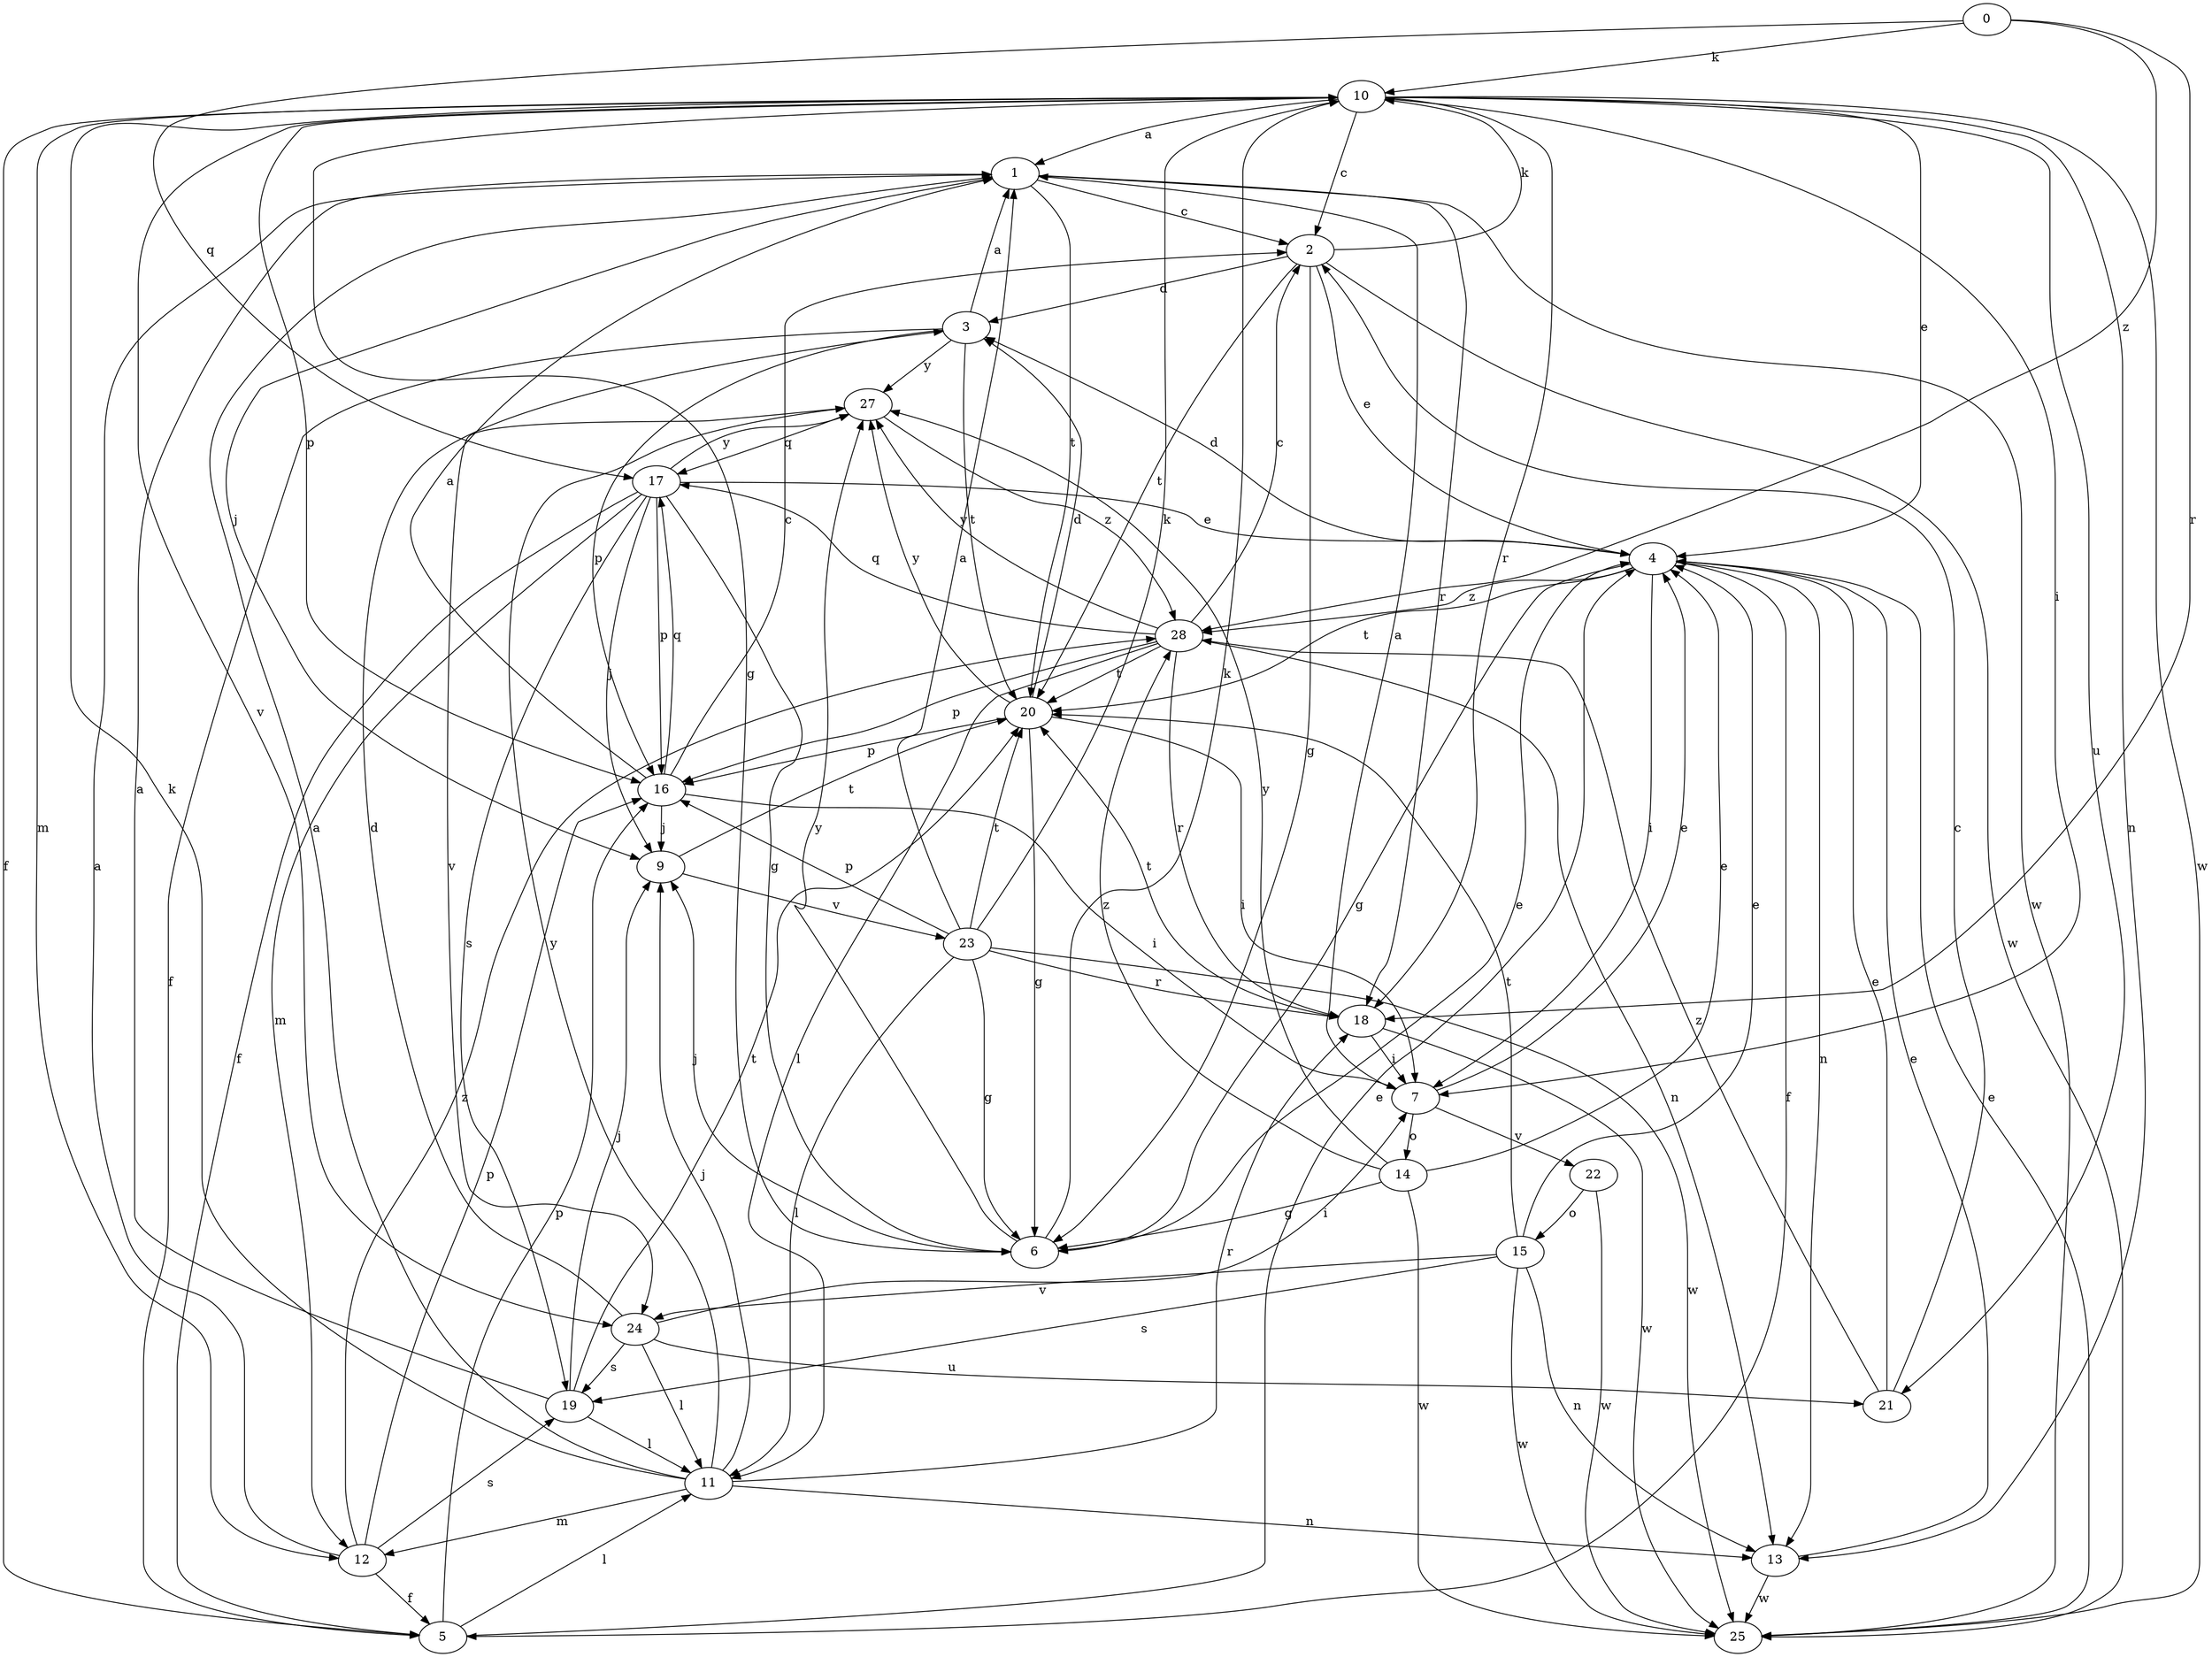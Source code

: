 strict digraph  {
0;
1;
2;
3;
4;
5;
6;
7;
9;
10;
11;
12;
13;
14;
15;
16;
17;
18;
19;
20;
21;
22;
23;
24;
25;
27;
28;
0 -> 10  [label=k];
0 -> 17  [label=q];
0 -> 18  [label=r];
0 -> 28  [label=z];
1 -> 2  [label=c];
1 -> 9  [label=j];
1 -> 18  [label=r];
1 -> 20  [label=t];
1 -> 25  [label=w];
2 -> 3  [label=d];
2 -> 4  [label=e];
2 -> 6  [label=g];
2 -> 10  [label=k];
2 -> 20  [label=t];
2 -> 25  [label=w];
3 -> 1  [label=a];
3 -> 5  [label=f];
3 -> 16  [label=p];
3 -> 20  [label=t];
3 -> 27  [label=y];
4 -> 3  [label=d];
4 -> 5  [label=f];
4 -> 6  [label=g];
4 -> 7  [label=i];
4 -> 13  [label=n];
4 -> 20  [label=t];
4 -> 28  [label=z];
5 -> 4  [label=e];
5 -> 11  [label=l];
5 -> 16  [label=p];
6 -> 4  [label=e];
6 -> 9  [label=j];
6 -> 10  [label=k];
6 -> 27  [label=y];
7 -> 1  [label=a];
7 -> 4  [label=e];
7 -> 14  [label=o];
7 -> 22  [label=v];
9 -> 20  [label=t];
9 -> 23  [label=v];
10 -> 1  [label=a];
10 -> 2  [label=c];
10 -> 4  [label=e];
10 -> 5  [label=f];
10 -> 6  [label=g];
10 -> 7  [label=i];
10 -> 12  [label=m];
10 -> 13  [label=n];
10 -> 16  [label=p];
10 -> 18  [label=r];
10 -> 21  [label=u];
10 -> 24  [label=v];
10 -> 25  [label=w];
11 -> 1  [label=a];
11 -> 9  [label=j];
11 -> 10  [label=k];
11 -> 12  [label=m];
11 -> 13  [label=n];
11 -> 18  [label=r];
11 -> 27  [label=y];
12 -> 1  [label=a];
12 -> 5  [label=f];
12 -> 16  [label=p];
12 -> 19  [label=s];
12 -> 28  [label=z];
13 -> 4  [label=e];
13 -> 25  [label=w];
14 -> 4  [label=e];
14 -> 6  [label=g];
14 -> 25  [label=w];
14 -> 27  [label=y];
14 -> 28  [label=z];
15 -> 4  [label=e];
15 -> 13  [label=n];
15 -> 19  [label=s];
15 -> 20  [label=t];
15 -> 24  [label=v];
15 -> 25  [label=w];
16 -> 1  [label=a];
16 -> 2  [label=c];
16 -> 7  [label=i];
16 -> 9  [label=j];
16 -> 17  [label=q];
17 -> 4  [label=e];
17 -> 5  [label=f];
17 -> 6  [label=g];
17 -> 9  [label=j];
17 -> 12  [label=m];
17 -> 16  [label=p];
17 -> 19  [label=s];
17 -> 27  [label=y];
18 -> 7  [label=i];
18 -> 20  [label=t];
18 -> 25  [label=w];
19 -> 1  [label=a];
19 -> 9  [label=j];
19 -> 11  [label=l];
19 -> 20  [label=t];
20 -> 3  [label=d];
20 -> 6  [label=g];
20 -> 7  [label=i];
20 -> 16  [label=p];
20 -> 27  [label=y];
21 -> 2  [label=c];
21 -> 4  [label=e];
21 -> 28  [label=z];
22 -> 15  [label=o];
22 -> 25  [label=w];
23 -> 1  [label=a];
23 -> 6  [label=g];
23 -> 10  [label=k];
23 -> 11  [label=l];
23 -> 16  [label=p];
23 -> 18  [label=r];
23 -> 20  [label=t];
23 -> 25  [label=w];
24 -> 3  [label=d];
24 -> 7  [label=i];
24 -> 11  [label=l];
24 -> 19  [label=s];
24 -> 21  [label=u];
25 -> 4  [label=e];
27 -> 17  [label=q];
27 -> 24  [label=v];
27 -> 28  [label=z];
28 -> 2  [label=c];
28 -> 11  [label=l];
28 -> 13  [label=n];
28 -> 16  [label=p];
28 -> 17  [label=q];
28 -> 18  [label=r];
28 -> 20  [label=t];
28 -> 27  [label=y];
}
